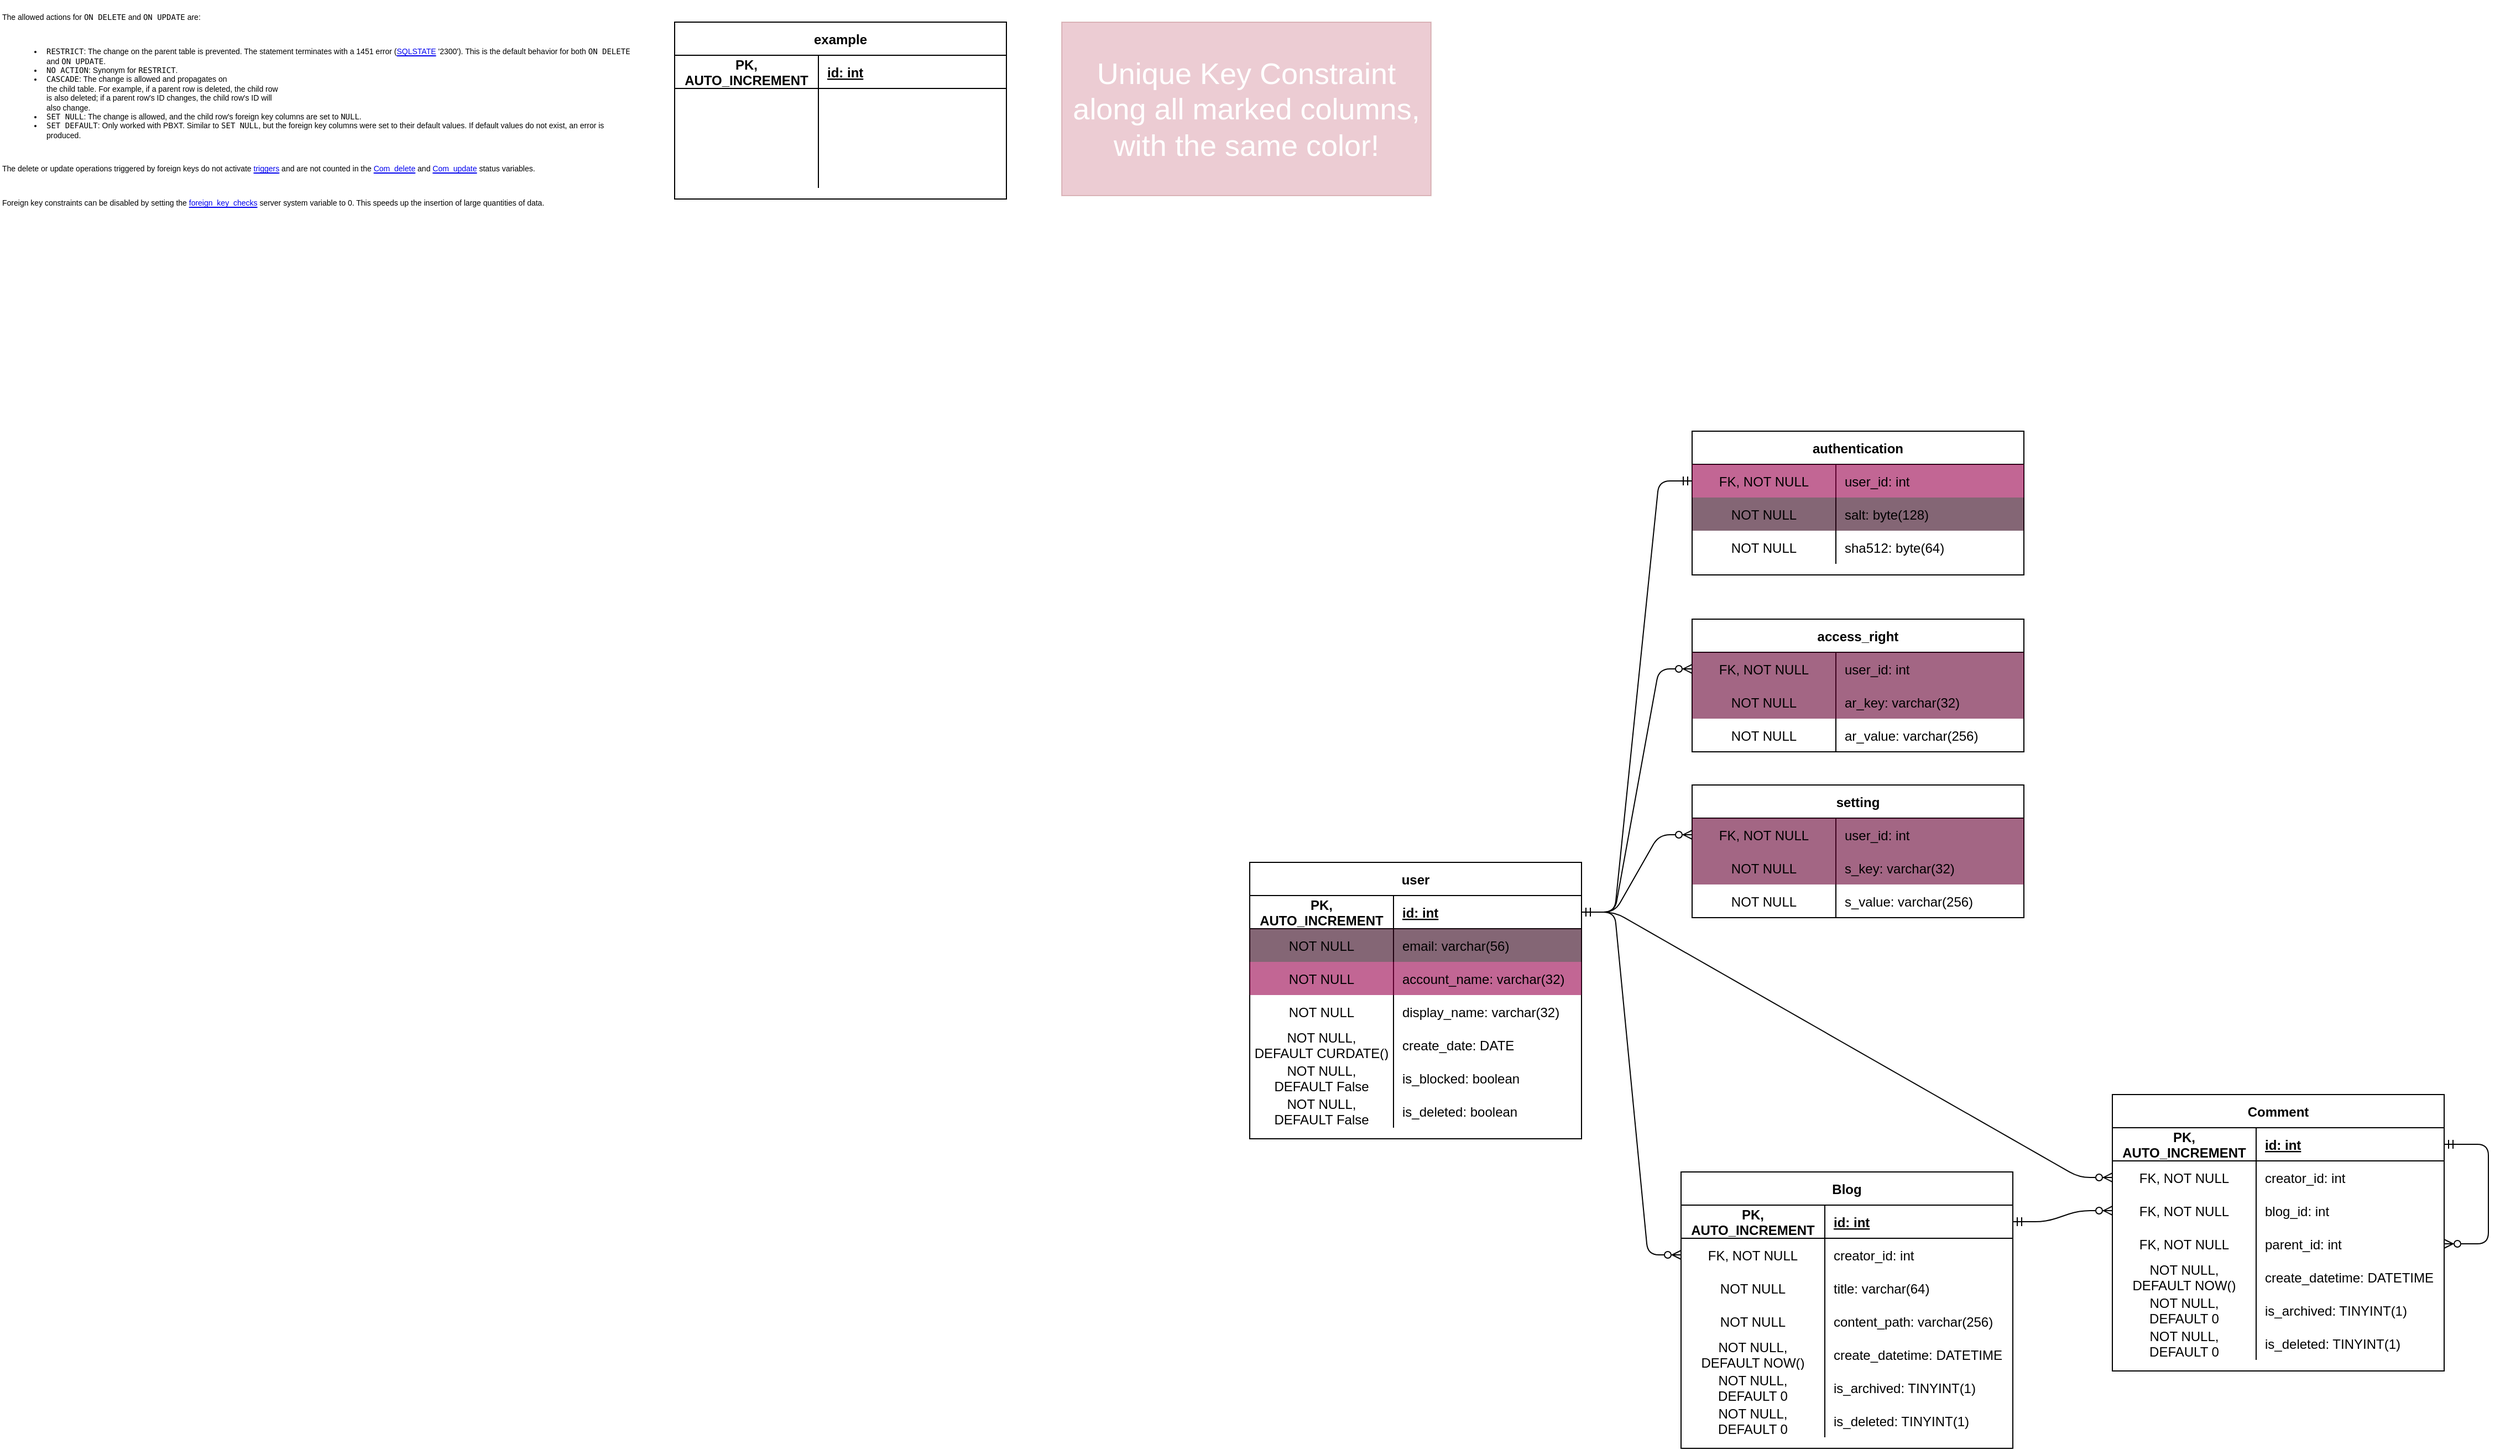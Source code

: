 <mxfile version="14.6.13" type="device"><diagram id="x_R2JpvA1aZ8lOSsyFBb" name="Page-1"><mxGraphModel dx="3729" dy="3008" grid="1" gridSize="10" guides="1" tooltips="1" connect="1" arrows="1" fold="1" page="1" pageScale="1" pageWidth="850" pageHeight="1100" math="0" shadow="0"><root><mxCell id="0"/><mxCell id="1" parent="0"/><mxCell id="do91lJ9aOC8DCXNRdvZz-1" value="example" style="shape=table;startSize=30;container=1;collapsible=1;childLayout=tableLayout;fixedRows=1;rowLines=0;fontStyle=1;align=center;resizeLast=1;fillColor=none;" parent="1" vertex="1"><mxGeometry x="-1040" y="-1450" width="300" height="160" as="geometry"/></mxCell><mxCell id="do91lJ9aOC8DCXNRdvZz-2" value="" style="shape=partialRectangle;collapsible=0;dropTarget=0;pointerEvents=0;fillColor=none;top=0;left=0;bottom=1;right=0;points=[[0,0.5],[1,0.5]];portConstraint=eastwest;" parent="do91lJ9aOC8DCXNRdvZz-1" vertex="1"><mxGeometry y="30" width="300" height="30" as="geometry"/></mxCell><mxCell id="do91lJ9aOC8DCXNRdvZz-3" value="PK,&#10;AUTO_INCREMENT" style="shape=partialRectangle;connectable=0;fillColor=none;top=0;left=0;bottom=0;right=0;fontStyle=1;overflow=hidden;" parent="do91lJ9aOC8DCXNRdvZz-2" vertex="1"><mxGeometry width="130" height="30" as="geometry"/></mxCell><mxCell id="do91lJ9aOC8DCXNRdvZz-4" value="id: int" style="shape=partialRectangle;connectable=0;fillColor=none;top=0;left=0;bottom=0;right=0;align=left;spacingLeft=6;fontStyle=5;overflow=hidden;" parent="do91lJ9aOC8DCXNRdvZz-2" vertex="1"><mxGeometry x="130" width="170" height="30" as="geometry"/></mxCell><mxCell id="do91lJ9aOC8DCXNRdvZz-5" value="" style="shape=partialRectangle;collapsible=0;dropTarget=0;pointerEvents=0;fillColor=none;top=0;left=0;bottom=0;right=0;points=[[0,0.5],[1,0.5]];portConstraint=eastwest;" parent="do91lJ9aOC8DCXNRdvZz-1" vertex="1"><mxGeometry y="60" width="300" height="30" as="geometry"/></mxCell><mxCell id="do91lJ9aOC8DCXNRdvZz-6" value="" style="shape=partialRectangle;connectable=0;fillColor=none;top=0;left=0;bottom=0;right=0;editable=1;overflow=hidden;" parent="do91lJ9aOC8DCXNRdvZz-5" vertex="1"><mxGeometry width="130" height="30" as="geometry"/></mxCell><mxCell id="do91lJ9aOC8DCXNRdvZz-7" value="" style="shape=partialRectangle;connectable=0;fillColor=none;top=0;left=0;bottom=0;right=0;align=left;spacingLeft=6;overflow=hidden;" parent="do91lJ9aOC8DCXNRdvZz-5" vertex="1"><mxGeometry x="130" width="170" height="30" as="geometry"/></mxCell><mxCell id="do91lJ9aOC8DCXNRdvZz-8" value="" style="shape=partialRectangle;collapsible=0;dropTarget=0;pointerEvents=0;fillColor=none;top=0;left=0;bottom=0;right=0;points=[[0,0.5],[1,0.5]];portConstraint=eastwest;" parent="do91lJ9aOC8DCXNRdvZz-1" vertex="1"><mxGeometry y="90" width="300" height="30" as="geometry"/></mxCell><mxCell id="do91lJ9aOC8DCXNRdvZz-9" value="" style="shape=partialRectangle;connectable=0;fillColor=none;top=0;left=0;bottom=0;right=0;editable=1;overflow=hidden;" parent="do91lJ9aOC8DCXNRdvZz-8" vertex="1"><mxGeometry width="130" height="30" as="geometry"/></mxCell><mxCell id="do91lJ9aOC8DCXNRdvZz-10" value="" style="shape=partialRectangle;connectable=0;fillColor=none;top=0;left=0;bottom=0;right=0;align=left;spacingLeft=6;overflow=hidden;" parent="do91lJ9aOC8DCXNRdvZz-8" vertex="1"><mxGeometry x="130" width="170" height="30" as="geometry"/></mxCell><mxCell id="do91lJ9aOC8DCXNRdvZz-11" value="" style="shape=partialRectangle;collapsible=0;dropTarget=0;pointerEvents=0;fillColor=none;top=0;left=0;bottom=0;right=0;points=[[0,0.5],[1,0.5]];portConstraint=eastwest;" parent="do91lJ9aOC8DCXNRdvZz-1" vertex="1"><mxGeometry y="120" width="300" height="30" as="geometry"/></mxCell><mxCell id="do91lJ9aOC8DCXNRdvZz-12" value="" style="shape=partialRectangle;connectable=0;fillColor=none;top=0;left=0;bottom=0;right=0;editable=1;overflow=hidden;" parent="do91lJ9aOC8DCXNRdvZz-11" vertex="1"><mxGeometry width="130" height="30" as="geometry"/></mxCell><mxCell id="do91lJ9aOC8DCXNRdvZz-13" value="" style="shape=partialRectangle;connectable=0;fillColor=none;top=0;left=0;bottom=0;right=0;align=left;spacingLeft=6;overflow=hidden;" parent="do91lJ9aOC8DCXNRdvZz-11" vertex="1"><mxGeometry x="130" width="170" height="30" as="geometry"/></mxCell><mxCell id="do91lJ9aOC8DCXNRdvZz-14" value="user" style="shape=table;startSize=30;container=1;collapsible=1;childLayout=tableLayout;fixedRows=1;rowLines=0;fontStyle=1;align=center;resizeLast=1;fillColor=none;" parent="1" vertex="1"><mxGeometry x="-520" y="-690" width="300" height="250" as="geometry"/></mxCell><mxCell id="do91lJ9aOC8DCXNRdvZz-15" value="" style="shape=partialRectangle;collapsible=0;dropTarget=0;pointerEvents=0;fillColor=none;top=0;left=0;bottom=1;right=0;points=[[0,0.5],[1,0.5]];portConstraint=eastwest;" parent="do91lJ9aOC8DCXNRdvZz-14" vertex="1"><mxGeometry y="30" width="300" height="30" as="geometry"/></mxCell><mxCell id="do91lJ9aOC8DCXNRdvZz-16" value="PK,&#10;AUTO_INCREMENT" style="shape=partialRectangle;connectable=0;fillColor=none;top=0;left=0;bottom=0;right=0;fontStyle=1;overflow=hidden;" parent="do91lJ9aOC8DCXNRdvZz-15" vertex="1"><mxGeometry width="130" height="30" as="geometry"/></mxCell><mxCell id="do91lJ9aOC8DCXNRdvZz-17" value="id: int" style="shape=partialRectangle;connectable=0;fillColor=none;top=0;left=0;bottom=0;right=0;align=left;spacingLeft=6;fontStyle=5;overflow=hidden;" parent="do91lJ9aOC8DCXNRdvZz-15" vertex="1"><mxGeometry x="130" width="170" height="30" as="geometry"/></mxCell><mxCell id="do91lJ9aOC8DCXNRdvZz-18" value="" style="shape=partialRectangle;collapsible=0;dropTarget=0;pointerEvents=0;fillColor=none;top=0;left=0;bottom=0;right=0;points=[[0,0.5],[1,0.5]];portConstraint=eastwest;" parent="do91lJ9aOC8DCXNRdvZz-14" vertex="1"><mxGeometry y="60" width="300" height="30" as="geometry"/></mxCell><mxCell id="do91lJ9aOC8DCXNRdvZz-19" value="NOT NULL" style="shape=partialRectangle;connectable=0;top=0;left=0;bottom=0;right=0;editable=1;overflow=hidden;fillColor=#33001A;fillOpacity=60;" parent="do91lJ9aOC8DCXNRdvZz-18" vertex="1"><mxGeometry width="130" height="30" as="geometry"/></mxCell><mxCell id="do91lJ9aOC8DCXNRdvZz-20" value="email: varchar(56)" style="shape=partialRectangle;connectable=0;top=0;left=0;bottom=0;right=0;align=left;spacingLeft=6;overflow=hidden;fillColor=#33001A;fillOpacity=60;" parent="do91lJ9aOC8DCXNRdvZz-18" vertex="1"><mxGeometry x="130" width="170" height="30" as="geometry"/></mxCell><mxCell id="do91lJ9aOC8DCXNRdvZz-21" value="" style="shape=partialRectangle;collapsible=0;dropTarget=0;pointerEvents=0;fillColor=none;top=0;left=0;bottom=0;right=0;points=[[0,0.5],[1,0.5]];portConstraint=eastwest;" parent="do91lJ9aOC8DCXNRdvZz-14" vertex="1"><mxGeometry y="90" width="300" height="30" as="geometry"/></mxCell><mxCell id="do91lJ9aOC8DCXNRdvZz-22" value="NOT NULL" style="shape=partialRectangle;connectable=0;top=0;left=0;bottom=0;right=0;editable=1;overflow=hidden;fillOpacity=60;fillColor=#99004D;" parent="do91lJ9aOC8DCXNRdvZz-21" vertex="1"><mxGeometry width="130" height="30" as="geometry"/></mxCell><mxCell id="do91lJ9aOC8DCXNRdvZz-23" value="account_name: varchar(32)" style="shape=partialRectangle;connectable=0;top=0;left=0;bottom=0;right=0;align=left;spacingLeft=6;overflow=hidden;fillOpacity=60;fillColor=#99004D;" parent="do91lJ9aOC8DCXNRdvZz-21" vertex="1"><mxGeometry x="130" width="170" height="30" as="geometry"/></mxCell><mxCell id="do91lJ9aOC8DCXNRdvZz-24" value="" style="shape=partialRectangle;collapsible=0;dropTarget=0;pointerEvents=0;fillColor=none;top=0;left=0;bottom=0;right=0;points=[[0,0.5],[1,0.5]];portConstraint=eastwest;" parent="do91lJ9aOC8DCXNRdvZz-14" vertex="1"><mxGeometry y="120" width="300" height="30" as="geometry"/></mxCell><mxCell id="do91lJ9aOC8DCXNRdvZz-25" value="NOT NULL" style="shape=partialRectangle;connectable=0;fillColor=none;top=0;left=0;bottom=0;right=0;editable=1;overflow=hidden;" parent="do91lJ9aOC8DCXNRdvZz-24" vertex="1"><mxGeometry width="130" height="30" as="geometry"/></mxCell><mxCell id="do91lJ9aOC8DCXNRdvZz-26" value="display_name: varchar(32)" style="shape=partialRectangle;connectable=0;fillColor=none;top=0;left=0;bottom=0;right=0;align=left;spacingLeft=6;overflow=hidden;" parent="do91lJ9aOC8DCXNRdvZz-24" vertex="1"><mxGeometry x="130" width="170" height="30" as="geometry"/></mxCell><mxCell id="do91lJ9aOC8DCXNRdvZz-30" value="" style="shape=partialRectangle;collapsible=0;dropTarget=0;pointerEvents=0;fillColor=none;top=0;left=0;bottom=0;right=0;points=[[0,0.5],[1,0.5]];portConstraint=eastwest;" parent="do91lJ9aOC8DCXNRdvZz-14" vertex="1"><mxGeometry y="150" width="300" height="30" as="geometry"/></mxCell><mxCell id="do91lJ9aOC8DCXNRdvZz-31" value="NOT NULL,&#10;DEFAULT CURDATE()" style="shape=partialRectangle;connectable=0;fillColor=none;top=0;left=0;bottom=0;right=0;editable=1;overflow=hidden;" parent="do91lJ9aOC8DCXNRdvZz-30" vertex="1"><mxGeometry width="130" height="30" as="geometry"/></mxCell><mxCell id="do91lJ9aOC8DCXNRdvZz-32" value="create_date: DATE" style="shape=partialRectangle;connectable=0;fillColor=none;top=0;left=0;bottom=0;right=0;align=left;spacingLeft=6;overflow=hidden;" parent="do91lJ9aOC8DCXNRdvZz-30" vertex="1"><mxGeometry x="130" width="170" height="30" as="geometry"/></mxCell><mxCell id="do91lJ9aOC8DCXNRdvZz-33" value="" style="shape=partialRectangle;collapsible=0;dropTarget=0;pointerEvents=0;fillColor=none;top=0;left=0;bottom=0;right=0;points=[[0,0.5],[1,0.5]];portConstraint=eastwest;" parent="do91lJ9aOC8DCXNRdvZz-14" vertex="1"><mxGeometry y="180" width="300" height="30" as="geometry"/></mxCell><mxCell id="do91lJ9aOC8DCXNRdvZz-34" value="NOT NULL,&#10;DEFAULT False" style="shape=partialRectangle;connectable=0;fillColor=none;top=0;left=0;bottom=0;right=0;editable=1;overflow=hidden;" parent="do91lJ9aOC8DCXNRdvZz-33" vertex="1"><mxGeometry width="130" height="30" as="geometry"/></mxCell><mxCell id="do91lJ9aOC8DCXNRdvZz-35" value="is_blocked: boolean" style="shape=partialRectangle;connectable=0;fillColor=none;top=0;left=0;bottom=0;right=0;align=left;spacingLeft=6;overflow=hidden;" parent="do91lJ9aOC8DCXNRdvZz-33" vertex="1"><mxGeometry x="130" width="170" height="30" as="geometry"/></mxCell><mxCell id="do91lJ9aOC8DCXNRdvZz-36" value="" style="shape=partialRectangle;collapsible=0;dropTarget=0;pointerEvents=0;fillColor=none;top=0;left=0;bottom=0;right=0;points=[[0,0.5],[1,0.5]];portConstraint=eastwest;" parent="do91lJ9aOC8DCXNRdvZz-14" vertex="1"><mxGeometry y="210" width="300" height="30" as="geometry"/></mxCell><mxCell id="do91lJ9aOC8DCXNRdvZz-37" value="NOT NULL,&#10;DEFAULT False" style="shape=partialRectangle;connectable=0;fillColor=none;top=0;left=0;bottom=0;right=0;editable=1;overflow=hidden;" parent="do91lJ9aOC8DCXNRdvZz-36" vertex="1"><mxGeometry width="130" height="30" as="geometry"/></mxCell><mxCell id="do91lJ9aOC8DCXNRdvZz-38" value="is_deleted: boolean" style="shape=partialRectangle;connectable=0;fillColor=none;top=0;left=0;bottom=0;right=0;align=left;spacingLeft=6;overflow=hidden;" parent="do91lJ9aOC8DCXNRdvZz-36" vertex="1"><mxGeometry x="130" width="170" height="30" as="geometry"/></mxCell><mxCell id="do91lJ9aOC8DCXNRdvZz-39" value="authentication" style="shape=table;startSize=30;container=1;collapsible=1;childLayout=tableLayout;fixedRows=1;rowLines=0;fontStyle=1;align=center;resizeLast=1;fillColor=none;" parent="1" vertex="1"><mxGeometry x="-120" y="-1080" width="300" height="130" as="geometry"/></mxCell><mxCell id="do91lJ9aOC8DCXNRdvZz-43" value="" style="shape=partialRectangle;collapsible=0;dropTarget=0;pointerEvents=0;fillColor=none;top=0;left=0;bottom=0;right=0;points=[[0,0.5],[1,0.5]];portConstraint=eastwest;" parent="do91lJ9aOC8DCXNRdvZz-39" vertex="1"><mxGeometry y="30" width="300" height="30" as="geometry"/></mxCell><mxCell id="do91lJ9aOC8DCXNRdvZz-44" value="FK, NOT NULL" style="shape=partialRectangle;connectable=0;top=0;left=0;bottom=0;right=0;editable=1;overflow=hidden;fillOpacity=60;fillColor=#99004D;" parent="do91lJ9aOC8DCXNRdvZz-43" vertex="1"><mxGeometry width="130" height="30" as="geometry"/></mxCell><mxCell id="do91lJ9aOC8DCXNRdvZz-45" value="user_id: int" style="shape=partialRectangle;connectable=0;top=0;left=0;bottom=0;right=0;align=left;spacingLeft=6;overflow=hidden;fillOpacity=60;fillColor=#99004D;" parent="do91lJ9aOC8DCXNRdvZz-43" vertex="1"><mxGeometry x="130" width="170" height="30" as="geometry"/></mxCell><mxCell id="do91lJ9aOC8DCXNRdvZz-49" value="" style="shape=partialRectangle;collapsible=0;dropTarget=0;pointerEvents=0;fillColor=none;top=0;left=0;bottom=0;right=0;points=[[0,0.5],[1,0.5]];portConstraint=eastwest;" parent="do91lJ9aOC8DCXNRdvZz-39" vertex="1"><mxGeometry y="60" width="300" height="30" as="geometry"/></mxCell><mxCell id="do91lJ9aOC8DCXNRdvZz-50" value="NOT NULL" style="shape=partialRectangle;connectable=0;top=0;left=0;bottom=0;right=0;editable=1;overflow=hidden;fillColor=#33001A;fillOpacity=60;" parent="do91lJ9aOC8DCXNRdvZz-49" vertex="1"><mxGeometry width="130" height="30" as="geometry"/></mxCell><mxCell id="do91lJ9aOC8DCXNRdvZz-51" value="salt: byte(128)" style="shape=partialRectangle;connectable=0;top=0;left=0;bottom=0;right=0;align=left;spacingLeft=6;overflow=hidden;fillColor=#33001A;fillOpacity=60;" parent="do91lJ9aOC8DCXNRdvZz-49" vertex="1"><mxGeometry x="130" width="170" height="30" as="geometry"/></mxCell><mxCell id="do91lJ9aOC8DCXNRdvZz-52" value="" style="shape=partialRectangle;collapsible=0;dropTarget=0;pointerEvents=0;fillColor=none;top=0;left=0;bottom=0;right=0;points=[[0,0.5],[1,0.5]];portConstraint=eastwest;" parent="do91lJ9aOC8DCXNRdvZz-39" vertex="1"><mxGeometry y="90" width="300" height="30" as="geometry"/></mxCell><mxCell id="do91lJ9aOC8DCXNRdvZz-53" value="NOT NULL" style="shape=partialRectangle;connectable=0;fillColor=none;top=0;left=0;bottom=0;right=0;editable=1;overflow=hidden;" parent="do91lJ9aOC8DCXNRdvZz-52" vertex="1"><mxGeometry width="130" height="30" as="geometry"/></mxCell><mxCell id="do91lJ9aOC8DCXNRdvZz-54" value="sha512: byte(64)" style="shape=partialRectangle;connectable=0;fillColor=none;top=0;left=0;bottom=0;right=0;align=left;spacingLeft=6;overflow=hidden;" parent="do91lJ9aOC8DCXNRdvZz-52" vertex="1"><mxGeometry x="130" width="170" height="30" as="geometry"/></mxCell><mxCell id="do91lJ9aOC8DCXNRdvZz-61" value="" style="edgeStyle=entityRelationEdgeStyle;fontSize=12;html=1;endArrow=ERmandOne;endFill=0;startArrow=ERmandOne;startFill=0;entryX=1;entryY=0.5;entryDx=0;entryDy=0;exitX=0;exitY=0.5;exitDx=0;exitDy=0;" parent="1" source="do91lJ9aOC8DCXNRdvZz-43" target="do91lJ9aOC8DCXNRdvZz-15" edge="1"><mxGeometry width="100" height="100" relative="1" as="geometry"><mxPoint x="-680" y="-580" as="sourcePoint"/><mxPoint x="-580" y="-680" as="targetPoint"/></mxGeometry></mxCell><mxCell id="do91lJ9aOC8DCXNRdvZz-63" value="&lt;p style=&quot;font-size: 7px;&quot;&gt;The allowed actions for &lt;code style=&quot;font-size: 7px;&quot;&gt;ON DELETE&lt;/code&gt; and &lt;code style=&quot;font-size: 7px;&quot;&gt;ON UPDATE&lt;/code&gt; are:&lt;/p&gt;&lt;br style=&quot;font-size: 7px;&quot;&gt;&lt;ul style=&quot;font-size: 7px;&quot;&gt;&lt;li style=&quot;font-size: 7px;&quot;&gt;&lt;code style=&quot;font-size: 7px;&quot;&gt;RESTRICT&lt;/code&gt;: The change on the parent table is prevented. The statement terminates with a 1451 error (&lt;a href=&quot;https://mariadb.com/kb/en/sqlstate/&quot; style=&quot;font-size: 7px;&quot;&gt;SQLSTATE&lt;/a&gt; '2300'). This is the default behavior for both &lt;code style=&quot;font-size: 7px;&quot;&gt;ON DELETE&lt;/code&gt; and &lt;code style=&quot;font-size: 7px;&quot;&gt;ON UPDATE&lt;/code&gt;.&lt;br style=&quot;font-size: 7px;&quot;&gt;&lt;/li&gt;&lt;li style=&quot;font-size: 7px;&quot;&gt;&lt;code style=&quot;font-size: 7px;&quot;&gt;NO ACTION&lt;/code&gt;: Synonym for &lt;code style=&quot;font-size: 7px;&quot;&gt;RESTRICT&lt;/code&gt;.&lt;br style=&quot;font-size: 7px;&quot;&gt;&lt;/li&gt;&lt;li style=&quot;font-size: 7px;&quot;&gt;&lt;code style=&quot;font-size: 7px;&quot;&gt;CASCADE&lt;/code&gt;: The change is allowed and propagates on &lt;br style=&quot;font-size: 7px;&quot;&gt;the child table. For example, if a parent row is deleted, the child row &lt;br style=&quot;font-size: 7px;&quot;&gt;is also deleted; if a parent row's ID changes, the child row's ID will &lt;br style=&quot;font-size: 7px;&quot;&gt;also change.&lt;br style=&quot;font-size: 7px;&quot;&gt;&lt;/li&gt;&lt;li style=&quot;font-size: 7px;&quot;&gt;&lt;code style=&quot;font-size: 7px;&quot;&gt;SET NULL&lt;/code&gt;: The change is allowed, and the child row's foreign key columns are set to &lt;code style=&quot;font-size: 7px;&quot;&gt;NULL&lt;/code&gt;.&lt;br style=&quot;font-size: 7px;&quot;&gt;&lt;/li&gt;&lt;li style=&quot;font-size: 7px;&quot;&gt;&lt;code style=&quot;font-size: 7px;&quot;&gt;SET DEFAULT&lt;/code&gt;: Only worked with PBXT. Similar to &lt;code style=&quot;font-size: 7px;&quot;&gt;SET NULL&lt;/code&gt;, but the foreign key columns were set to their default values. If default values do not exist, an error is produced.&lt;br style=&quot;font-size: 7px;&quot;&gt;&lt;/li&gt;&lt;/ul&gt;&lt;br style=&quot;font-size: 7px;&quot;&gt;&lt;p style=&quot;font-size: 7px;&quot;&gt;The delete or update operations triggered by foreign keys do not activate &lt;a href=&quot;https://mariadb.com/kb/en/triggers/&quot; style=&quot;font-size: 7px;&quot;&gt;triggers&lt;/a&gt; and are not counted in the &lt;a href=&quot;https://mariadb.com/kb/en/server-status-variables/#com_delete&quot; style=&quot;font-size: 7px;&quot;&gt;Com_delete&lt;/a&gt; and &lt;a href=&quot;https://mariadb.com/kb/en/server-status-variables/#com_update&quot; style=&quot;font-size: 7px;&quot;&gt;Com_update&lt;/a&gt; status variables.&lt;/p&gt;&lt;br style=&quot;font-size: 7px;&quot;&gt;&lt;p style=&quot;font-size: 7px;&quot;&gt;Foreign key constraints can be disabled by setting the &lt;a href=&quot;https://mariadb.com/kb/en/server-system-variables/#foreign_key_checks&quot; style=&quot;font-size: 7px;&quot;&gt;foreign_key_checks&lt;/a&gt; server system variable to 0. This speeds up the insertion of large quantities of data.&lt;/p&gt;" style="text;html=1;strokeColor=none;fillColor=none;align=left;verticalAlign=middle;whiteSpace=wrap;rounded=0;fontSize=7;" parent="1" vertex="1"><mxGeometry x="-1650" y="-1470" width="570" height="200" as="geometry"/></mxCell><mxCell id="do91lJ9aOC8DCXNRdvZz-64" value="setting" style="shape=table;startSize=30;container=1;collapsible=1;childLayout=tableLayout;fixedRows=1;rowLines=0;fontStyle=1;align=center;resizeLast=1;fillColor=none;" parent="1" vertex="1"><mxGeometry x="-120" y="-760" width="300" height="120" as="geometry"/></mxCell><mxCell id="do91lJ9aOC8DCXNRdvZz-68" value="" style="shape=partialRectangle;collapsible=0;dropTarget=0;pointerEvents=0;fillColor=none;top=0;left=0;bottom=0;right=0;points=[[0,0.5],[1,0.5]];portConstraint=eastwest;" parent="do91lJ9aOC8DCXNRdvZz-64" vertex="1"><mxGeometry y="30" width="300" height="30" as="geometry"/></mxCell><mxCell id="do91lJ9aOC8DCXNRdvZz-69" value="FK, NOT NULL" style="shape=partialRectangle;connectable=0;top=0;left=0;bottom=0;right=0;editable=1;overflow=hidden;fillOpacity=60;fillColor=#660033;" parent="do91lJ9aOC8DCXNRdvZz-68" vertex="1"><mxGeometry width="130" height="30" as="geometry"/></mxCell><mxCell id="do91lJ9aOC8DCXNRdvZz-70" value="user_id: int" style="shape=partialRectangle;connectable=0;top=0;left=0;bottom=0;right=0;align=left;spacingLeft=6;overflow=hidden;fillOpacity=60;fillColor=#660033;" parent="do91lJ9aOC8DCXNRdvZz-68" vertex="1"><mxGeometry x="130" width="170" height="30" as="geometry"/></mxCell><mxCell id="do91lJ9aOC8DCXNRdvZz-71" value="" style="shape=partialRectangle;collapsible=0;dropTarget=0;pointerEvents=0;fillColor=none;top=0;left=0;bottom=0;right=0;points=[[0,0.5],[1,0.5]];portConstraint=eastwest;" parent="do91lJ9aOC8DCXNRdvZz-64" vertex="1"><mxGeometry y="60" width="300" height="30" as="geometry"/></mxCell><mxCell id="do91lJ9aOC8DCXNRdvZz-72" value="NOT NULL" style="shape=partialRectangle;connectable=0;top=0;left=0;bottom=0;right=0;editable=1;overflow=hidden;fillOpacity=60;fillColor=#660033;" parent="do91lJ9aOC8DCXNRdvZz-71" vertex="1"><mxGeometry width="130" height="30" as="geometry"/></mxCell><mxCell id="do91lJ9aOC8DCXNRdvZz-73" value="s_key: varchar(32)" style="shape=partialRectangle;connectable=0;top=0;left=0;bottom=0;right=0;align=left;spacingLeft=6;overflow=hidden;fillOpacity=60;fillColor=#660033;" parent="do91lJ9aOC8DCXNRdvZz-71" vertex="1"><mxGeometry x="130" width="170" height="30" as="geometry"/></mxCell><mxCell id="do91lJ9aOC8DCXNRdvZz-74" value="" style="shape=partialRectangle;collapsible=0;dropTarget=0;pointerEvents=0;fillColor=none;top=0;left=0;bottom=0;right=0;points=[[0,0.5],[1,0.5]];portConstraint=eastwest;" parent="do91lJ9aOC8DCXNRdvZz-64" vertex="1"><mxGeometry y="90" width="300" height="30" as="geometry"/></mxCell><mxCell id="do91lJ9aOC8DCXNRdvZz-75" value="NOT NULL" style="shape=partialRectangle;connectable=0;fillColor=none;top=0;left=0;bottom=0;right=0;editable=1;overflow=hidden;" parent="do91lJ9aOC8DCXNRdvZz-74" vertex="1"><mxGeometry width="130" height="30" as="geometry"/></mxCell><mxCell id="do91lJ9aOC8DCXNRdvZz-76" value="s_value: varchar(256)" style="shape=partialRectangle;connectable=0;fillColor=none;top=0;left=0;bottom=0;right=0;align=left;spacingLeft=6;overflow=hidden;" parent="do91lJ9aOC8DCXNRdvZz-74" vertex="1"><mxGeometry x="130" width="170" height="30" as="geometry"/></mxCell><mxCell id="do91lJ9aOC8DCXNRdvZz-77" value="access_right" style="shape=table;startSize=30;container=1;collapsible=1;childLayout=tableLayout;fixedRows=1;rowLines=0;fontStyle=1;align=center;resizeLast=1;fillColor=none;" parent="1" vertex="1"><mxGeometry x="-120" y="-910" width="300" height="120" as="geometry"/></mxCell><mxCell id="do91lJ9aOC8DCXNRdvZz-78" value="" style="shape=partialRectangle;collapsible=0;dropTarget=0;pointerEvents=0;fillColor=none;top=0;left=0;bottom=0;right=0;points=[[0,0.5],[1,0.5]];portConstraint=eastwest;" parent="do91lJ9aOC8DCXNRdvZz-77" vertex="1"><mxGeometry y="30" width="300" height="30" as="geometry"/></mxCell><mxCell id="do91lJ9aOC8DCXNRdvZz-79" value="FK, NOT NULL" style="shape=partialRectangle;connectable=0;top=0;left=0;bottom=0;right=0;editable=1;overflow=hidden;fillOpacity=60;fillColor=#660033;" parent="do91lJ9aOC8DCXNRdvZz-78" vertex="1"><mxGeometry width="130" height="30" as="geometry"/></mxCell><mxCell id="do91lJ9aOC8DCXNRdvZz-80" value="user_id: int" style="shape=partialRectangle;connectable=0;top=0;left=0;bottom=0;right=0;align=left;spacingLeft=6;overflow=hidden;fillOpacity=60;fillColor=#660033;" parent="do91lJ9aOC8DCXNRdvZz-78" vertex="1"><mxGeometry x="130" width="170" height="30" as="geometry"/></mxCell><mxCell id="do91lJ9aOC8DCXNRdvZz-81" value="" style="shape=partialRectangle;collapsible=0;dropTarget=0;pointerEvents=0;fillColor=none;top=0;left=0;bottom=0;right=0;points=[[0,0.5],[1,0.5]];portConstraint=eastwest;" parent="do91lJ9aOC8DCXNRdvZz-77" vertex="1"><mxGeometry y="60" width="300" height="30" as="geometry"/></mxCell><mxCell id="do91lJ9aOC8DCXNRdvZz-82" value="NOT NULL" style="shape=partialRectangle;connectable=0;top=0;left=0;bottom=0;right=0;editable=1;overflow=hidden;fillOpacity=60;fillColor=#660033;" parent="do91lJ9aOC8DCXNRdvZz-81" vertex="1"><mxGeometry width="130" height="30" as="geometry"/></mxCell><mxCell id="do91lJ9aOC8DCXNRdvZz-83" value="ar_key: varchar(32)" style="shape=partialRectangle;connectable=0;top=0;left=0;bottom=0;right=0;align=left;spacingLeft=6;overflow=hidden;fillOpacity=60;fillColor=#660033;" parent="do91lJ9aOC8DCXNRdvZz-81" vertex="1"><mxGeometry x="130" width="170" height="30" as="geometry"/></mxCell><mxCell id="do91lJ9aOC8DCXNRdvZz-84" value="" style="shape=partialRectangle;collapsible=0;dropTarget=0;pointerEvents=0;fillColor=none;top=0;left=0;bottom=0;right=0;points=[[0,0.5],[1,0.5]];portConstraint=eastwest;" parent="do91lJ9aOC8DCXNRdvZz-77" vertex="1"><mxGeometry y="90" width="300" height="30" as="geometry"/></mxCell><mxCell id="do91lJ9aOC8DCXNRdvZz-85" value="NOT NULL" style="shape=partialRectangle;connectable=0;fillColor=none;top=0;left=0;bottom=0;right=0;editable=1;overflow=hidden;" parent="do91lJ9aOC8DCXNRdvZz-84" vertex="1"><mxGeometry width="130" height="30" as="geometry"/></mxCell><mxCell id="do91lJ9aOC8DCXNRdvZz-86" value="ar_value: varchar(256)" style="shape=partialRectangle;connectable=0;fillColor=none;top=0;left=0;bottom=0;right=0;align=left;spacingLeft=6;overflow=hidden;" parent="do91lJ9aOC8DCXNRdvZz-84" vertex="1"><mxGeometry x="130" width="170" height="30" as="geometry"/></mxCell><mxCell id="do91lJ9aOC8DCXNRdvZz-87" value="" style="edgeStyle=entityRelationEdgeStyle;fontSize=12;html=1;endArrow=ERzeroToMany;endFill=1;startArrow=ERmandOne;startFill=0;entryX=0;entryY=0.5;entryDx=0;entryDy=0;exitX=1;exitY=0.5;exitDx=0;exitDy=0;" parent="1" source="do91lJ9aOC8DCXNRdvZz-15" target="do91lJ9aOC8DCXNRdvZz-68" edge="1"><mxGeometry width="100" height="100" relative="1" as="geometry"><mxPoint x="-360.0" y="-920" as="sourcePoint"/><mxPoint x="-200" y="-830" as="targetPoint"/></mxGeometry></mxCell><mxCell id="do91lJ9aOC8DCXNRdvZz-88" value="" style="edgeStyle=entityRelationEdgeStyle;fontSize=12;html=1;endArrow=ERzeroToMany;endFill=1;startArrow=ERmandOne;startFill=0;entryX=0;entryY=0.5;entryDx=0;entryDy=0;exitX=1;exitY=0.5;exitDx=0;exitDy=0;" parent="1" source="do91lJ9aOC8DCXNRdvZz-15" target="do91lJ9aOC8DCXNRdvZz-78" edge="1"><mxGeometry width="100" height="100" relative="1" as="geometry"><mxPoint x="-200" y="-705" as="sourcePoint"/><mxPoint x="-120" y="-865" as="targetPoint"/></mxGeometry></mxCell><mxCell id="do91lJ9aOC8DCXNRdvZz-102" value="Unique Key Constraint along all marked columns, with the same color!" style="text;html=1;strokeColor=#6F0000;fillColor=#a20025;align=center;verticalAlign=middle;whiteSpace=wrap;rounded=0;opacity=20;fontColor=#ffffff;fontSize=27;" parent="1" vertex="1"><mxGeometry x="-690" y="-1450" width="334" height="157" as="geometry"/></mxCell><mxCell id="n9Zo9AxOGbHIWwG-uI5h-1" value="Blog" style="shape=table;startSize=30;container=1;collapsible=1;childLayout=tableLayout;fixedRows=1;rowLines=0;fontStyle=1;align=center;resizeLast=1;fillColor=none;" parent="1" vertex="1"><mxGeometry x="-130" y="-410" width="300" height="250" as="geometry"/></mxCell><mxCell id="n9Zo9AxOGbHIWwG-uI5h-2" value="" style="shape=partialRectangle;collapsible=0;dropTarget=0;pointerEvents=0;fillColor=none;top=0;left=0;bottom=1;right=0;points=[[0,0.5],[1,0.5]];portConstraint=eastwest;" parent="n9Zo9AxOGbHIWwG-uI5h-1" vertex="1"><mxGeometry y="30" width="300" height="30" as="geometry"/></mxCell><mxCell id="n9Zo9AxOGbHIWwG-uI5h-3" value="PK,&#10;AUTO_INCREMENT" style="shape=partialRectangle;connectable=0;fillColor=none;top=0;left=0;bottom=0;right=0;fontStyle=1;overflow=hidden;" parent="n9Zo9AxOGbHIWwG-uI5h-2" vertex="1"><mxGeometry width="130" height="30" as="geometry"/></mxCell><mxCell id="n9Zo9AxOGbHIWwG-uI5h-4" value="id: int" style="shape=partialRectangle;connectable=0;fillColor=none;top=0;left=0;bottom=0;right=0;align=left;spacingLeft=6;fontStyle=5;overflow=hidden;" parent="n9Zo9AxOGbHIWwG-uI5h-2" vertex="1"><mxGeometry x="130" width="170" height="30" as="geometry"/></mxCell><mxCell id="n9Zo9AxOGbHIWwG-uI5h-5" value="" style="shape=partialRectangle;collapsible=0;dropTarget=0;pointerEvents=0;fillColor=none;top=0;left=0;bottom=0;right=0;points=[[0,0.5],[1,0.5]];portConstraint=eastwest;" parent="n9Zo9AxOGbHIWwG-uI5h-1" vertex="1"><mxGeometry y="60" width="300" height="30" as="geometry"/></mxCell><mxCell id="n9Zo9AxOGbHIWwG-uI5h-6" value="FK, NOT NULL" style="shape=partialRectangle;connectable=0;fillColor=none;top=0;left=0;bottom=0;right=0;editable=1;overflow=hidden;" parent="n9Zo9AxOGbHIWwG-uI5h-5" vertex="1"><mxGeometry width="130" height="30" as="geometry"/></mxCell><mxCell id="n9Zo9AxOGbHIWwG-uI5h-7" value="creator_id: int" style="shape=partialRectangle;connectable=0;fillColor=none;top=0;left=0;bottom=0;right=0;align=left;spacingLeft=6;overflow=hidden;" parent="n9Zo9AxOGbHIWwG-uI5h-5" vertex="1"><mxGeometry x="130" width="170" height="30" as="geometry"/></mxCell><mxCell id="n9Zo9AxOGbHIWwG-uI5h-8" value="" style="shape=partialRectangle;collapsible=0;dropTarget=0;pointerEvents=0;fillColor=none;top=0;left=0;bottom=0;right=0;points=[[0,0.5],[1,0.5]];portConstraint=eastwest;" parent="n9Zo9AxOGbHIWwG-uI5h-1" vertex="1"><mxGeometry y="90" width="300" height="30" as="geometry"/></mxCell><mxCell id="n9Zo9AxOGbHIWwG-uI5h-9" value="NOT NULL" style="shape=partialRectangle;connectable=0;fillColor=none;top=0;left=0;bottom=0;right=0;editable=1;overflow=hidden;" parent="n9Zo9AxOGbHIWwG-uI5h-8" vertex="1"><mxGeometry width="130" height="30" as="geometry"/></mxCell><mxCell id="n9Zo9AxOGbHIWwG-uI5h-10" value="title: varchar(64)" style="shape=partialRectangle;connectable=0;fillColor=none;top=0;left=0;bottom=0;right=0;align=left;spacingLeft=6;overflow=hidden;" parent="n9Zo9AxOGbHIWwG-uI5h-8" vertex="1"><mxGeometry x="130" width="170" height="30" as="geometry"/></mxCell><mxCell id="n9Zo9AxOGbHIWwG-uI5h-11" value="" style="shape=partialRectangle;collapsible=0;dropTarget=0;pointerEvents=0;fillColor=none;top=0;left=0;bottom=0;right=0;points=[[0,0.5],[1,0.5]];portConstraint=eastwest;" parent="n9Zo9AxOGbHIWwG-uI5h-1" vertex="1"><mxGeometry y="120" width="300" height="30" as="geometry"/></mxCell><mxCell id="n9Zo9AxOGbHIWwG-uI5h-12" value="NOT NULL" style="shape=partialRectangle;connectable=0;fillColor=none;top=0;left=0;bottom=0;right=0;editable=1;overflow=hidden;" parent="n9Zo9AxOGbHIWwG-uI5h-11" vertex="1"><mxGeometry width="130" height="30" as="geometry"/></mxCell><mxCell id="n9Zo9AxOGbHIWwG-uI5h-13" value="content_path: varchar(256)" style="shape=partialRectangle;connectable=0;fillColor=none;top=0;left=0;bottom=0;right=0;align=left;spacingLeft=6;overflow=hidden;" parent="n9Zo9AxOGbHIWwG-uI5h-11" vertex="1"><mxGeometry x="130" width="170" height="30" as="geometry"/></mxCell><mxCell id="jTlt1JY4MWzHICt7Mce5-1" value="" style="shape=partialRectangle;collapsible=0;dropTarget=0;pointerEvents=0;fillColor=none;top=0;left=0;bottom=0;right=0;points=[[0,0.5],[1,0.5]];portConstraint=eastwest;" vertex="1" parent="n9Zo9AxOGbHIWwG-uI5h-1"><mxGeometry y="150" width="300" height="30" as="geometry"/></mxCell><mxCell id="jTlt1JY4MWzHICt7Mce5-2" value="NOT NULL,&#10;DEFAULT NOW()" style="shape=partialRectangle;connectable=0;fillColor=none;top=0;left=0;bottom=0;right=0;editable=1;overflow=hidden;" vertex="1" parent="jTlt1JY4MWzHICt7Mce5-1"><mxGeometry width="130" height="30" as="geometry"/></mxCell><mxCell id="jTlt1JY4MWzHICt7Mce5-3" value="create_datetime: DATETIME" style="shape=partialRectangle;connectable=0;fillColor=none;top=0;left=0;bottom=0;right=0;align=left;spacingLeft=6;overflow=hidden;" vertex="1" parent="jTlt1JY4MWzHICt7Mce5-1"><mxGeometry x="130" width="170" height="30" as="geometry"/></mxCell><mxCell id="jTlt1JY4MWzHICt7Mce5-4" value="" style="shape=partialRectangle;collapsible=0;dropTarget=0;pointerEvents=0;fillColor=none;top=0;left=0;bottom=0;right=0;points=[[0,0.5],[1,0.5]];portConstraint=eastwest;" vertex="1" parent="n9Zo9AxOGbHIWwG-uI5h-1"><mxGeometry y="180" width="300" height="30" as="geometry"/></mxCell><mxCell id="jTlt1JY4MWzHICt7Mce5-5" value="NOT NULL,&#10;DEFAULT 0" style="shape=partialRectangle;connectable=0;fillColor=none;top=0;left=0;bottom=0;right=0;editable=1;overflow=hidden;" vertex="1" parent="jTlt1JY4MWzHICt7Mce5-4"><mxGeometry width="130" height="30" as="geometry"/></mxCell><mxCell id="jTlt1JY4MWzHICt7Mce5-6" value="is_archived: TINYINT(1)" style="shape=partialRectangle;connectable=0;fillColor=none;top=0;left=0;bottom=0;right=0;align=left;spacingLeft=6;overflow=hidden;" vertex="1" parent="jTlt1JY4MWzHICt7Mce5-4"><mxGeometry x="130" width="170" height="30" as="geometry"/></mxCell><mxCell id="jTlt1JY4MWzHICt7Mce5-7" value="" style="shape=partialRectangle;collapsible=0;dropTarget=0;pointerEvents=0;fillColor=none;top=0;left=0;bottom=0;right=0;points=[[0,0.5],[1,0.5]];portConstraint=eastwest;" vertex="1" parent="n9Zo9AxOGbHIWwG-uI5h-1"><mxGeometry y="210" width="300" height="30" as="geometry"/></mxCell><mxCell id="jTlt1JY4MWzHICt7Mce5-8" value="NOT NULL,&#10;DEFAULT 0" style="shape=partialRectangle;connectable=0;fillColor=none;top=0;left=0;bottom=0;right=0;editable=1;overflow=hidden;" vertex="1" parent="jTlt1JY4MWzHICt7Mce5-7"><mxGeometry width="130" height="30" as="geometry"/></mxCell><mxCell id="jTlt1JY4MWzHICt7Mce5-9" value="is_deleted: TINYINT(1)" style="shape=partialRectangle;connectable=0;fillColor=none;top=0;left=0;bottom=0;right=0;align=left;spacingLeft=6;overflow=hidden;" vertex="1" parent="jTlt1JY4MWzHICt7Mce5-7"><mxGeometry x="130" width="170" height="30" as="geometry"/></mxCell><mxCell id="jTlt1JY4MWzHICt7Mce5-10" value="Comment" style="shape=table;startSize=30;container=1;collapsible=1;childLayout=tableLayout;fixedRows=1;rowLines=0;fontStyle=1;align=center;resizeLast=1;fillColor=none;" vertex="1" parent="1"><mxGeometry x="260" y="-480" width="300" height="250" as="geometry"/></mxCell><mxCell id="jTlt1JY4MWzHICt7Mce5-11" value="" style="shape=partialRectangle;collapsible=0;dropTarget=0;pointerEvents=0;fillColor=none;top=0;left=0;bottom=1;right=0;points=[[0,0.5],[1,0.5]];portConstraint=eastwest;" vertex="1" parent="jTlt1JY4MWzHICt7Mce5-10"><mxGeometry y="30" width="300" height="30" as="geometry"/></mxCell><mxCell id="jTlt1JY4MWzHICt7Mce5-12" value="PK,&#10;AUTO_INCREMENT" style="shape=partialRectangle;connectable=0;fillColor=none;top=0;left=0;bottom=0;right=0;fontStyle=1;overflow=hidden;" vertex="1" parent="jTlt1JY4MWzHICt7Mce5-11"><mxGeometry width="130" height="30" as="geometry"/></mxCell><mxCell id="jTlt1JY4MWzHICt7Mce5-13" value="id: int" style="shape=partialRectangle;connectable=0;fillColor=none;top=0;left=0;bottom=0;right=0;align=left;spacingLeft=6;fontStyle=5;overflow=hidden;" vertex="1" parent="jTlt1JY4MWzHICt7Mce5-11"><mxGeometry x="130" width="170" height="30" as="geometry"/></mxCell><mxCell id="jTlt1JY4MWzHICt7Mce5-14" value="" style="shape=partialRectangle;collapsible=0;dropTarget=0;pointerEvents=0;fillColor=none;top=0;left=0;bottom=0;right=0;points=[[0,0.5],[1,0.5]];portConstraint=eastwest;" vertex="1" parent="jTlt1JY4MWzHICt7Mce5-10"><mxGeometry y="60" width="300" height="30" as="geometry"/></mxCell><mxCell id="jTlt1JY4MWzHICt7Mce5-15" value="FK, NOT NULL" style="shape=partialRectangle;connectable=0;fillColor=none;top=0;left=0;bottom=0;right=0;editable=1;overflow=hidden;" vertex="1" parent="jTlt1JY4MWzHICt7Mce5-14"><mxGeometry width="130" height="30" as="geometry"/></mxCell><mxCell id="jTlt1JY4MWzHICt7Mce5-16" value="creator_id: int" style="shape=partialRectangle;connectable=0;fillColor=none;top=0;left=0;bottom=0;right=0;align=left;spacingLeft=6;overflow=hidden;" vertex="1" parent="jTlt1JY4MWzHICt7Mce5-14"><mxGeometry x="130" width="170" height="30" as="geometry"/></mxCell><mxCell id="jTlt1JY4MWzHICt7Mce5-32" value="" style="shape=partialRectangle;collapsible=0;dropTarget=0;pointerEvents=0;fillColor=none;top=0;left=0;bottom=0;right=0;points=[[0,0.5],[1,0.5]];portConstraint=eastwest;" vertex="1" parent="jTlt1JY4MWzHICt7Mce5-10"><mxGeometry y="90" width="300" height="30" as="geometry"/></mxCell><mxCell id="jTlt1JY4MWzHICt7Mce5-33" value="FK, NOT NULL" style="shape=partialRectangle;connectable=0;fillColor=none;top=0;left=0;bottom=0;right=0;editable=1;overflow=hidden;" vertex="1" parent="jTlt1JY4MWzHICt7Mce5-32"><mxGeometry width="130" height="30" as="geometry"/></mxCell><mxCell id="jTlt1JY4MWzHICt7Mce5-34" value="blog_id: int" style="shape=partialRectangle;connectable=0;fillColor=none;top=0;left=0;bottom=0;right=0;align=left;spacingLeft=6;overflow=hidden;" vertex="1" parent="jTlt1JY4MWzHICt7Mce5-32"><mxGeometry x="130" width="170" height="30" as="geometry"/></mxCell><mxCell id="jTlt1JY4MWzHICt7Mce5-35" value="" style="shape=partialRectangle;collapsible=0;dropTarget=0;pointerEvents=0;fillColor=none;top=0;left=0;bottom=0;right=0;points=[[0,0.5],[1,0.5]];portConstraint=eastwest;" vertex="1" parent="jTlt1JY4MWzHICt7Mce5-10"><mxGeometry y="120" width="300" height="30" as="geometry"/></mxCell><mxCell id="jTlt1JY4MWzHICt7Mce5-36" value="FK, NOT NULL" style="shape=partialRectangle;connectable=0;fillColor=none;top=0;left=0;bottom=0;right=0;editable=1;overflow=hidden;" vertex="1" parent="jTlt1JY4MWzHICt7Mce5-35"><mxGeometry width="130" height="30" as="geometry"/></mxCell><mxCell id="jTlt1JY4MWzHICt7Mce5-37" value="parent_id: int" style="shape=partialRectangle;connectable=0;fillColor=none;top=0;left=0;bottom=0;right=0;align=left;spacingLeft=6;overflow=hidden;" vertex="1" parent="jTlt1JY4MWzHICt7Mce5-35"><mxGeometry x="130" width="170" height="30" as="geometry"/></mxCell><mxCell id="jTlt1JY4MWzHICt7Mce5-23" value="" style="shape=partialRectangle;collapsible=0;dropTarget=0;pointerEvents=0;fillColor=none;top=0;left=0;bottom=0;right=0;points=[[0,0.5],[1,0.5]];portConstraint=eastwest;" vertex="1" parent="jTlt1JY4MWzHICt7Mce5-10"><mxGeometry y="150" width="300" height="30" as="geometry"/></mxCell><mxCell id="jTlt1JY4MWzHICt7Mce5-24" value="NOT NULL,&#10;DEFAULT NOW()" style="shape=partialRectangle;connectable=0;fillColor=none;top=0;left=0;bottom=0;right=0;editable=1;overflow=hidden;" vertex="1" parent="jTlt1JY4MWzHICt7Mce5-23"><mxGeometry width="130" height="30" as="geometry"/></mxCell><mxCell id="jTlt1JY4MWzHICt7Mce5-25" value="create_datetime: DATETIME" style="shape=partialRectangle;connectable=0;fillColor=none;top=0;left=0;bottom=0;right=0;align=left;spacingLeft=6;overflow=hidden;" vertex="1" parent="jTlt1JY4MWzHICt7Mce5-23"><mxGeometry x="130" width="170" height="30" as="geometry"/></mxCell><mxCell id="jTlt1JY4MWzHICt7Mce5-26" value="" style="shape=partialRectangle;collapsible=0;dropTarget=0;pointerEvents=0;fillColor=none;top=0;left=0;bottom=0;right=0;points=[[0,0.5],[1,0.5]];portConstraint=eastwest;" vertex="1" parent="jTlt1JY4MWzHICt7Mce5-10"><mxGeometry y="180" width="300" height="30" as="geometry"/></mxCell><mxCell id="jTlt1JY4MWzHICt7Mce5-27" value="NOT NULL,&#10;DEFAULT 0" style="shape=partialRectangle;connectable=0;fillColor=none;top=0;left=0;bottom=0;right=0;editable=1;overflow=hidden;" vertex="1" parent="jTlt1JY4MWzHICt7Mce5-26"><mxGeometry width="130" height="30" as="geometry"/></mxCell><mxCell id="jTlt1JY4MWzHICt7Mce5-28" value="is_archived: TINYINT(1)" style="shape=partialRectangle;connectable=0;fillColor=none;top=0;left=0;bottom=0;right=0;align=left;spacingLeft=6;overflow=hidden;" vertex="1" parent="jTlt1JY4MWzHICt7Mce5-26"><mxGeometry x="130" width="170" height="30" as="geometry"/></mxCell><mxCell id="jTlt1JY4MWzHICt7Mce5-29" value="" style="shape=partialRectangle;collapsible=0;dropTarget=0;pointerEvents=0;fillColor=none;top=0;left=0;bottom=0;right=0;points=[[0,0.5],[1,0.5]];portConstraint=eastwest;" vertex="1" parent="jTlt1JY4MWzHICt7Mce5-10"><mxGeometry y="210" width="300" height="30" as="geometry"/></mxCell><mxCell id="jTlt1JY4MWzHICt7Mce5-30" value="NOT NULL,&#10;DEFAULT 0" style="shape=partialRectangle;connectable=0;fillColor=none;top=0;left=0;bottom=0;right=0;editable=1;overflow=hidden;" vertex="1" parent="jTlt1JY4MWzHICt7Mce5-29"><mxGeometry width="130" height="30" as="geometry"/></mxCell><mxCell id="jTlt1JY4MWzHICt7Mce5-31" value="is_deleted: TINYINT(1)" style="shape=partialRectangle;connectable=0;fillColor=none;top=0;left=0;bottom=0;right=0;align=left;spacingLeft=6;overflow=hidden;" vertex="1" parent="jTlt1JY4MWzHICt7Mce5-29"><mxGeometry x="130" width="170" height="30" as="geometry"/></mxCell><mxCell id="jTlt1JY4MWzHICt7Mce5-41" value="" style="edgeStyle=elbowEdgeStyle;fontSize=12;html=1;endArrow=ERzeroToMany;startArrow=ERmandOne;entryX=1;entryY=0.5;entryDx=0;entryDy=0;startFill=0;endFill=1;exitX=1;exitY=0.5;exitDx=0;exitDy=0;" edge="1" parent="jTlt1JY4MWzHICt7Mce5-10" source="jTlt1JY4MWzHICt7Mce5-11" target="jTlt1JY4MWzHICt7Mce5-35"><mxGeometry width="100" height="100" relative="1" as="geometry"><mxPoint x="-90" y="170" as="sourcePoint"/><mxPoint x="-20.0" y="195" as="targetPoint"/><Array as="points"><mxPoint x="340" y="90"/></Array></mxGeometry></mxCell><mxCell id="jTlt1JY4MWzHICt7Mce5-38" value="" style="edgeStyle=entityRelationEdgeStyle;fontSize=12;html=1;endArrow=ERzeroToMany;startArrow=ERmandOne;entryX=0;entryY=0.5;entryDx=0;entryDy=0;exitX=1;exitY=0.5;exitDx=0;exitDy=0;startFill=0;endFill=1;" edge="1" parent="1" source="do91lJ9aOC8DCXNRdvZz-15" target="n9Zo9AxOGbHIWwG-uI5h-5"><mxGeometry width="100" height="100" relative="1" as="geometry"><mxPoint x="-356" y="-330" as="sourcePoint"/><mxPoint x="-256" y="-430" as="targetPoint"/></mxGeometry></mxCell><mxCell id="jTlt1JY4MWzHICt7Mce5-39" value="" style="edgeStyle=entityRelationEdgeStyle;fontSize=12;html=1;endArrow=ERzeroToMany;startArrow=ERmandOne;entryX=0;entryY=0.5;entryDx=0;entryDy=0;startFill=0;endFill=1;exitX=1;exitY=0.5;exitDx=0;exitDy=0;" edge="1" parent="1" source="do91lJ9aOC8DCXNRdvZz-15" target="jTlt1JY4MWzHICt7Mce5-14"><mxGeometry width="100" height="100" relative="1" as="geometry"><mxPoint x="210" y="-600" as="sourcePoint"/><mxPoint x="650.0" y="-610" as="targetPoint"/></mxGeometry></mxCell><mxCell id="jTlt1JY4MWzHICt7Mce5-40" value="" style="edgeStyle=entityRelationEdgeStyle;fontSize=12;html=1;endArrow=ERzeroToMany;startArrow=ERmandOne;entryX=0;entryY=0.5;entryDx=0;entryDy=0;startFill=0;endFill=1;exitX=1;exitY=0.5;exitDx=0;exitDy=0;" edge="1" parent="1" source="n9Zo9AxOGbHIWwG-uI5h-2" target="jTlt1JY4MWzHICt7Mce5-32"><mxGeometry width="100" height="100" relative="1" as="geometry"><mxPoint x="200.0" y="-570" as="sourcePoint"/><mxPoint x="290.0" y="-425" as="targetPoint"/></mxGeometry></mxCell></root></mxGraphModel></diagram></mxfile>